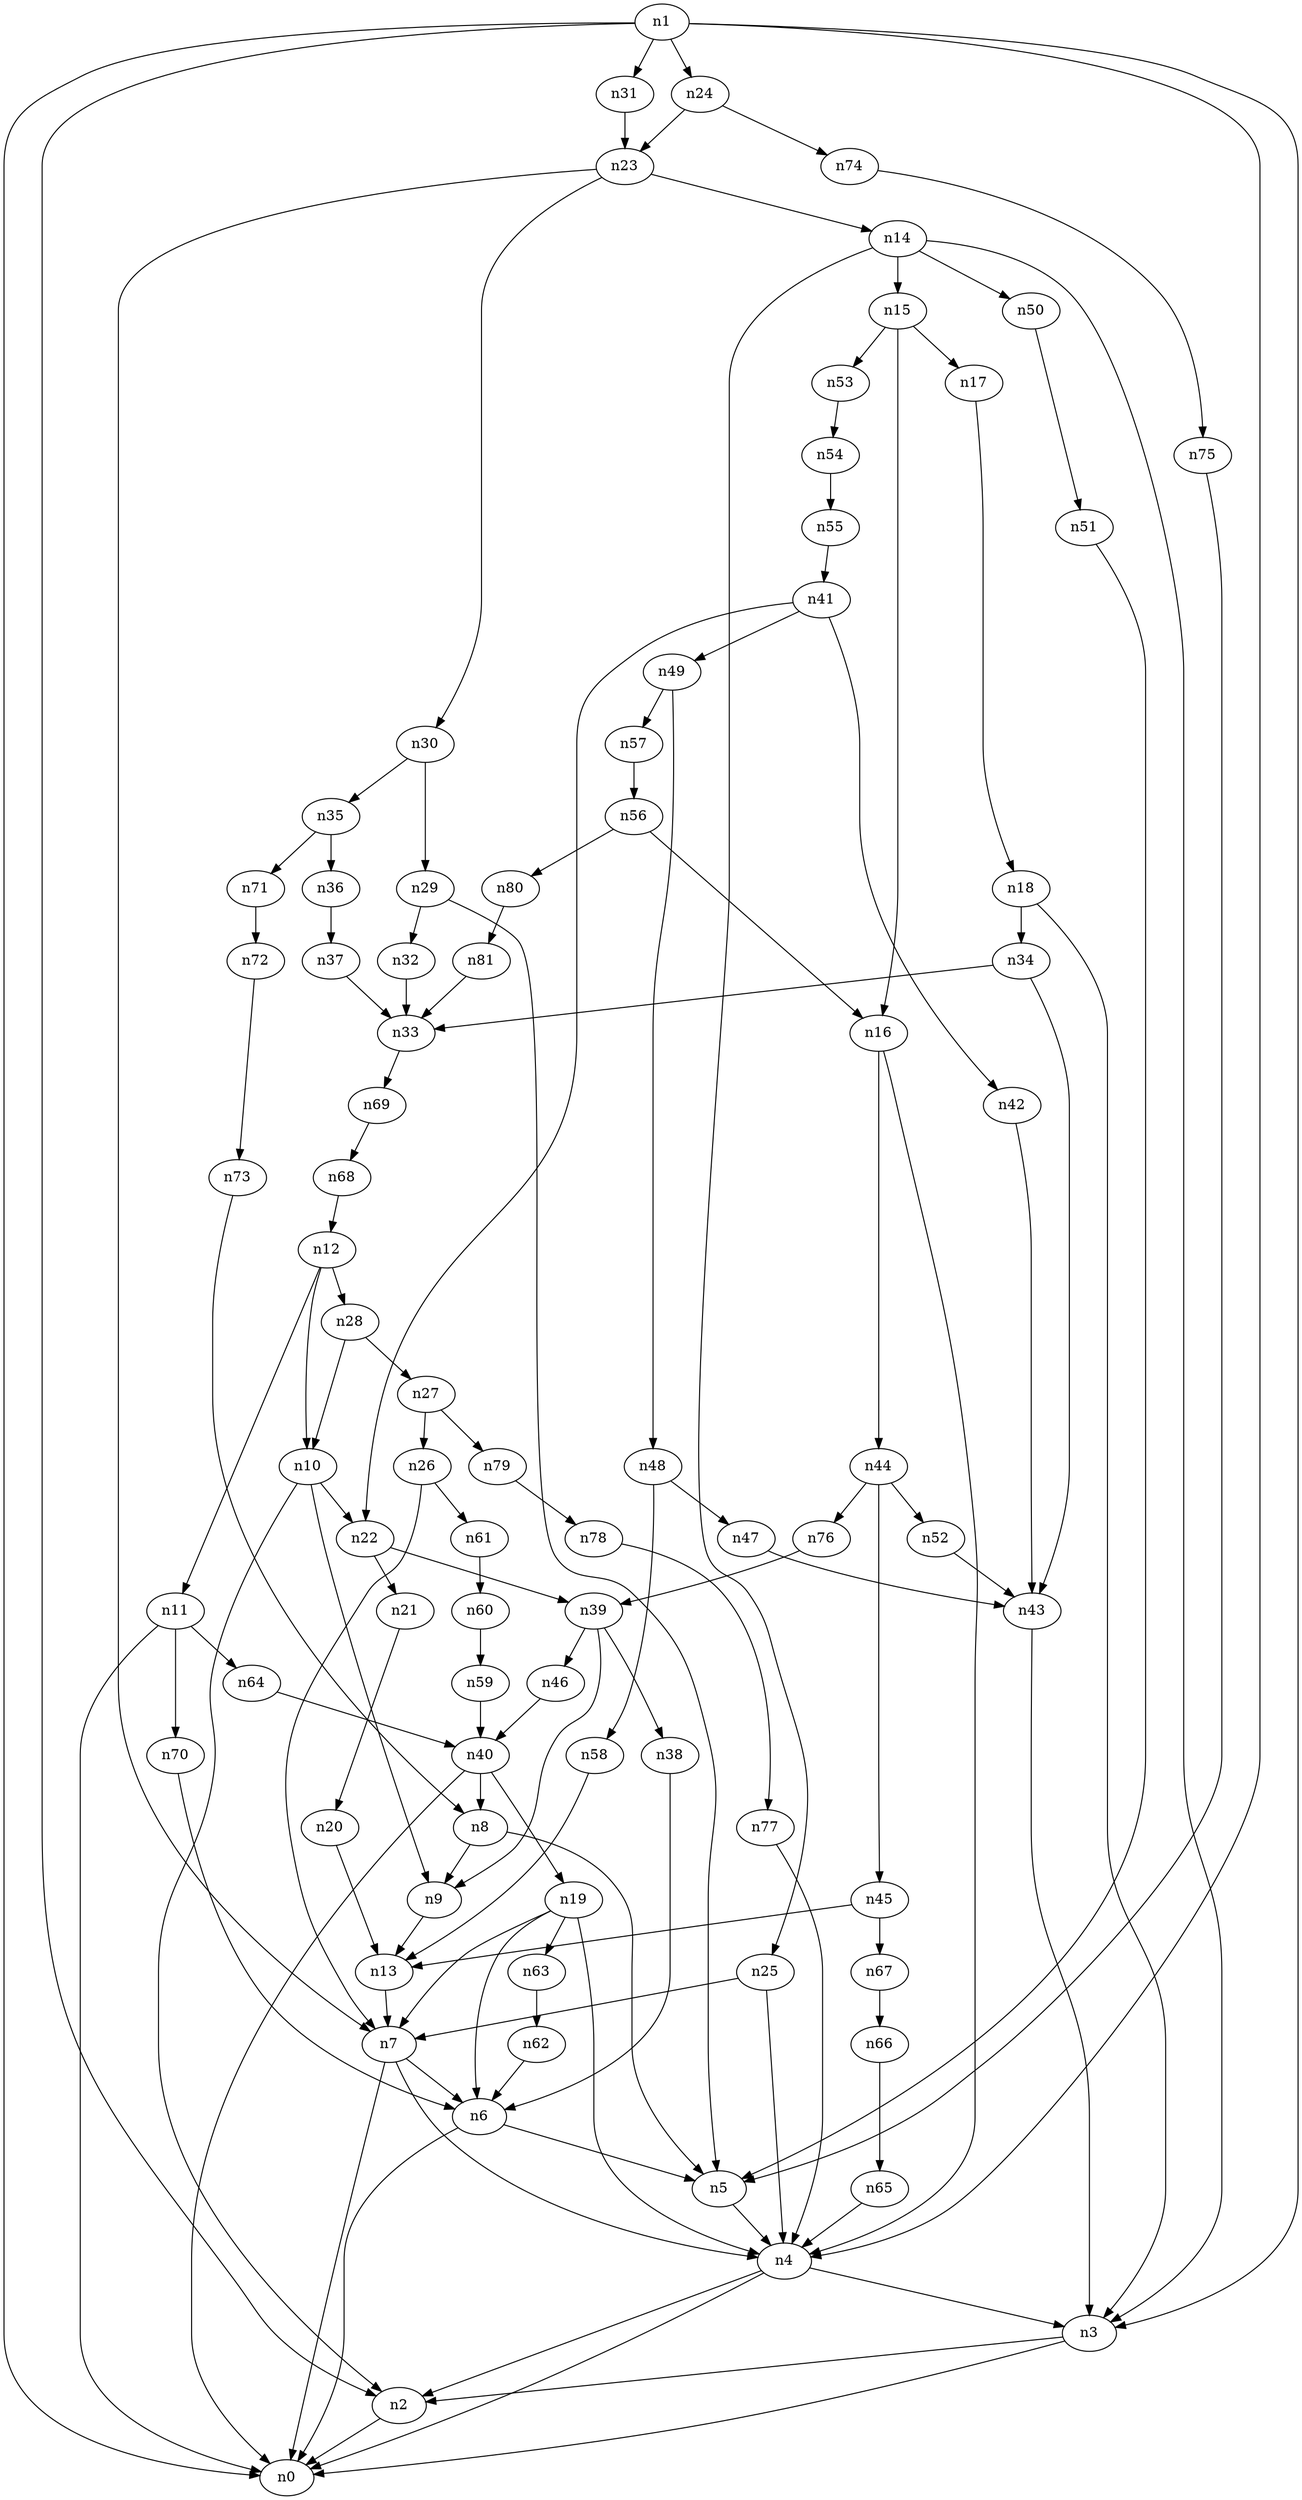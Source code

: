 digraph G {
	n1 -> n0	 [_graphml_id=e0];
	n1 -> n2	 [_graphml_id=e1];
	n1 -> n3	 [_graphml_id=e6];
	n1 -> n4	 [_graphml_id=e9];
	n1 -> n24	 [_graphml_id=e41];
	n1 -> n31	 [_graphml_id=e53];
	n2 -> n0	 [_graphml_id=e5];
	n3 -> n0	 [_graphml_id=e8];
	n3 -> n2	 [_graphml_id=e2];
	n4 -> n0	 [_graphml_id=e4];
	n4 -> n2	 [_graphml_id=e7];
	n4 -> n3	 [_graphml_id=e3];
	n5 -> n4	 [_graphml_id=e10];
	n6 -> n0	 [_graphml_id=e12];
	n6 -> n5	 [_graphml_id=e11];
	n7 -> n0	 [_graphml_id=e13];
	n7 -> n4	 [_graphml_id=e14];
	n7 -> n6	 [_graphml_id=e15];
	n8 -> n5	 [_graphml_id=e16];
	n8 -> n9	 [_graphml_id=e17];
	n9 -> n13	 [_graphml_id=e23];
	n10 -> n2	 [_graphml_id=e19];
	n10 -> n9	 [_graphml_id=e18];
	n10 -> n22	 [_graphml_id=e38];
	n11 -> n0	 [_graphml_id=e20];
	n11 -> n64	 [_graphml_id=e104];
	n11 -> n70	 [_graphml_id=e114];
	n12 -> n10	 [_graphml_id=e22];
	n12 -> n11	 [_graphml_id=e21];
	n12 -> n28	 [_graphml_id=e48];
	n13 -> n7	 [_graphml_id=e24];
	n14 -> n3	 [_graphml_id=e25];
	n14 -> n15	 [_graphml_id=e26];
	n14 -> n25	 [_graphml_id=e43];
	n14 -> n50	 [_graphml_id=e82];
	n15 -> n16	 [_graphml_id=e27];
	n15 -> n17	 [_graphml_id=e29];
	n15 -> n53	 [_graphml_id=e87];
	n16 -> n4	 [_graphml_id=e28];
	n16 -> n44	 [_graphml_id=e72];
	n17 -> n18	 [_graphml_id=e30];
	n18 -> n3	 [_graphml_id=e31];
	n18 -> n34	 [_graphml_id=e57];
	n19 -> n4	 [_graphml_id=e32];
	n19 -> n6	 [_graphml_id=e34];
	n19 -> n7	 [_graphml_id=e33];
	n19 -> n63	 [_graphml_id=e103];
	n20 -> n13	 [_graphml_id=e35];
	n21 -> n20	 [_graphml_id=e36];
	n22 -> n21	 [_graphml_id=e37];
	n22 -> n39	 [_graphml_id=e106];
	n23 -> n7	 [_graphml_id=e39];
	n23 -> n14	 [_graphml_id=e44];
	n23 -> n30	 [_graphml_id=e51];
	n24 -> n23	 [_graphml_id=e40];
	n24 -> n74	 [_graphml_id=e120];
	n25 -> n4	 [_graphml_id=e42];
	n25 -> n7	 [_graphml_id=e67];
	n26 -> n7	 [_graphml_id=e45];
	n26 -> n61	 [_graphml_id=e100];
	n27 -> n26	 [_graphml_id=e46];
	n27 -> n79	 [_graphml_id=e129];
	n28 -> n10	 [_graphml_id=e96];
	n28 -> n27	 [_graphml_id=e47];
	n29 -> n5	 [_graphml_id=e49];
	n29 -> n32	 [_graphml_id=e54];
	n30 -> n29	 [_graphml_id=e50];
	n30 -> n35	 [_graphml_id=e58];
	n31 -> n23	 [_graphml_id=e52];
	n32 -> n33	 [_graphml_id=e55];
	n33 -> n69	 [_graphml_id=e113];
	n34 -> n33	 [_graphml_id=e56];
	n34 -> n43	 [_graphml_id=e125];
	n35 -> n36	 [_graphml_id=e59];
	n35 -> n71	 [_graphml_id=e116];
	n36 -> n37	 [_graphml_id=e60];
	n37 -> n33	 [_graphml_id=e61];
	n38 -> n6	 [_graphml_id=e62];
	n39 -> n9	 [_graphml_id=e64];
	n39 -> n38	 [_graphml_id=e63];
	n39 -> n46	 [_graphml_id=e75];
	n40 -> n0	 [_graphml_id=e66];
	n40 -> n8	 [_graphml_id=e77];
	n40 -> n19	 [_graphml_id=e65];
	n41 -> n22	 [_graphml_id=e68];
	n41 -> n42	 [_graphml_id=e69];
	n41 -> n49	 [_graphml_id=e81];
	n42 -> n43	 [_graphml_id=e70];
	n43 -> n3	 [_graphml_id=e71];
	n44 -> n45	 [_graphml_id=e73];
	n44 -> n52	 [_graphml_id=e86];
	n44 -> n76	 [_graphml_id=e124];
	n45 -> n13	 [_graphml_id=e74];
	n45 -> n67	 [_graphml_id=e110];
	n46 -> n40	 [_graphml_id=e76];
	n47 -> n43	 [_graphml_id=e78];
	n48 -> n47	 [_graphml_id=e79];
	n48 -> n58	 [_graphml_id=e95];
	n49 -> n48	 [_graphml_id=e80];
	n49 -> n57	 [_graphml_id=e93];
	n50 -> n51	 [_graphml_id=e83];
	n51 -> n5	 [_graphml_id=e84];
	n52 -> n43	 [_graphml_id=e85];
	n53 -> n54	 [_graphml_id=e88];
	n54 -> n55	 [_graphml_id=e89];
	n55 -> n41	 [_graphml_id=e90];
	n56 -> n16	 [_graphml_id=e91];
	n56 -> n80	 [_graphml_id=e130];
	n57 -> n56	 [_graphml_id=e92];
	n58 -> n13	 [_graphml_id=e94];
	n59 -> n40	 [_graphml_id=e97];
	n60 -> n59	 [_graphml_id=e98];
	n61 -> n60	 [_graphml_id=e99];
	n62 -> n6	 [_graphml_id=e101];
	n63 -> n62	 [_graphml_id=e102];
	n64 -> n40	 [_graphml_id=e105];
	n65 -> n4	 [_graphml_id=e107];
	n66 -> n65	 [_graphml_id=e108];
	n67 -> n66	 [_graphml_id=e109];
	n68 -> n12	 [_graphml_id=e111];
	n69 -> n68	 [_graphml_id=e112];
	n70 -> n6	 [_graphml_id=e115];
	n71 -> n72	 [_graphml_id=e117];
	n72 -> n73	 [_graphml_id=e118];
	n73 -> n8	 [_graphml_id=e119];
	n74 -> n75	 [_graphml_id=e121];
	n75 -> n5	 [_graphml_id=e122];
	n76 -> n39	 [_graphml_id=e123];
	n77 -> n4	 [_graphml_id=e126];
	n78 -> n77	 [_graphml_id=e127];
	n79 -> n78	 [_graphml_id=e128];
	n80 -> n81	 [_graphml_id=e131];
	n81 -> n33	 [_graphml_id=e132];
}
